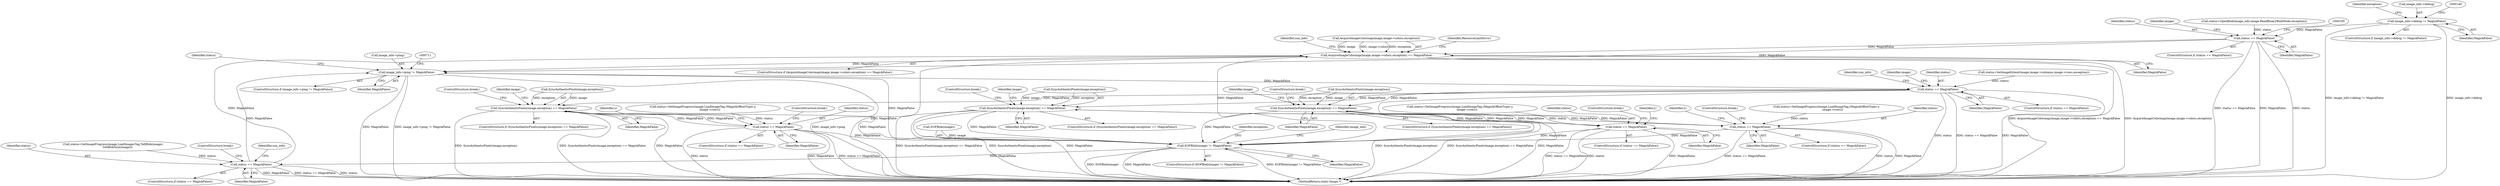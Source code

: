 digraph "0_ImageMagick_1aa0c6dab6dcef4d9bc3571866ae1c1ddbec7d8f@pointer" {
"1000143" [label="(Call,image_info->debug != MagickFalse)"];
"1000182" [label="(Call,status == MagickFalse)"];
"1000438" [label="(Call,AcquireImageColormap(image,image->colors,exception) == MagickFalse)"];
"1000704" [label="(Call,image_info->ping != MagickFalse)"];
"1000729" [label="(Call,status == MagickFalse)"];
"1001109" [label="(Call,SyncAuthenticPixels(image,exception) == MagickFalse)"];
"1001136" [label="(Call,status == MagickFalse)"];
"1001592" [label="(Call,EOFBlob(image) != MagickFalse)"];
"1001673" [label="(Call,status == MagickFalse)"];
"1001268" [label="(Call,SyncAuthenticPixels(image,exception) == MagickFalse)"];
"1001295" [label="(Call,status == MagickFalse)"];
"1001543" [label="(Call,SyncAuthenticPixels(image,exception) == MagickFalse)"];
"1001570" [label="(Call,status == MagickFalse)"];
"1000438" [label="(Call,AcquireImageColormap(image,image->colors,exception) == MagickFalse)"];
"1001295" [label="(Call,status == MagickFalse)"];
"1001269" [label="(Call,SyncAuthenticPixels(image,exception))"];
"1000183" [label="(Identifier,status)"];
"1001598" [label="(Identifier,exception)"];
"1000708" [label="(Identifier,MagickFalse)"];
"1001135" [label="(ControlStructure,if (status == MagickFalse))"];
"1000181" [label="(ControlStructure,if (status == MagickFalse))"];
"1000159" [label="(Identifier,exception)"];
"1001558" [label="(Call,status=SetImageProgress(image,LoadImageTag,(MagickOffsetType) y,\n                image->rows))"];
"1001296" [label="(Identifier,status)"];
"1001552" [label="(Identifier,image)"];
"1001569" [label="(ControlStructure,if (status == MagickFalse))"];
"1001136" [label="(Call,status == MagickFalse)"];
"1001277" [label="(Identifier,image)"];
"1001679" [label="(Identifier,sun_info)"];
"1000447" [label="(Identifier,ResourceLimitError)"];
"1000718" [label="(Identifier,status)"];
"1000704" [label="(Call,image_info->ping != MagickFalse)"];
"1000741" [label="(Identifier,sun_info)"];
"1001593" [label="(Call,EOFBlob(image))"];
"1000734" [label="(Identifier,image)"];
"1001573" [label="(ControlStructure,break;)"];
"1000439" [label="(Call,AcquireImageColormap(image,image->colors,exception))"];
"1001689" [label="(MethodReturn,static Image *)"];
"1001273" [label="(ControlStructure,break;)"];
"1001544" [label="(Call,SyncAuthenticPixels(image,exception))"];
"1001673" [label="(Call,status == MagickFalse)"];
"1001543" [label="(Call,SyncAuthenticPixels(image,exception) == MagickFalse)"];
"1001110" [label="(Call,SyncAuthenticPixels(image,exception))"];
"1001114" [label="(ControlStructure,break;)"];
"1000445" [label="(Identifier,MagickFalse)"];
"1001298" [label="(ControlStructure,break;)"];
"1000451" [label="(Identifier,sun_info)"];
"1000147" [label="(Identifier,MagickFalse)"];
"1001547" [label="(Identifier,MagickFalse)"];
"1001124" [label="(Call,status=SetImageProgress(image,LoadImageTag,(MagickOffsetType) y,\n              image->rows))"];
"1001272" [label="(Identifier,MagickFalse)"];
"1001108" [label="(ControlStructure,if (SyncAuthenticPixels(image,exception) == MagickFalse))"];
"1001674" [label="(Identifier,status)"];
"1001595" [label="(Identifier,MagickFalse)"];
"1001571" [label="(Identifier,status)"];
"1001118" [label="(Identifier,image)"];
"1001113" [label="(Identifier,MagickFalse)"];
"1000182" [label="(Call,status == MagickFalse)"];
"1000187" [label="(Identifier,image)"];
"1001213" [label="(Identifier,y)"];
"1000731" [label="(Identifier,MagickFalse)"];
"1001267" [label="(ControlStructure,if (SyncAuthenticPixels(image,exception) == MagickFalse))"];
"1001572" [label="(Identifier,MagickFalse)"];
"1001591" [label="(ControlStructure,if (EOFBlob(image) != MagickFalse))"];
"1000730" [label="(Identifier,status)"];
"1001548" [label="(ControlStructure,break;)"];
"1000144" [label="(Call,image_info->debug)"];
"1000143" [label="(Call,image_info->debug != MagickFalse)"];
"1000184" [label="(Identifier,MagickFalse)"];
"1001672" [label="(ControlStructure,if (status == MagickFalse))"];
"1000174" [label="(Call,status=OpenBlob(image_info,image,ReadBinaryBlobMode,exception))"];
"1000437" [label="(ControlStructure,if (AcquireImageColormap(image,image->colors,exception) == MagickFalse))"];
"1001570" [label="(Call,status == MagickFalse)"];
"1000729" [label="(Call,status == MagickFalse)"];
"1001663" [label="(Call,status=SetImageProgress(image,LoadImagesTag,TellBlob(image),\n          GetBlobSize(image)))"];
"1001268" [label="(Call,SyncAuthenticPixels(image,exception) == MagickFalse)"];
"1000703" [label="(ControlStructure,if (image_info->ping != MagickFalse))"];
"1001676" [label="(ControlStructure,break;)"];
"1000142" [label="(ControlStructure,if (image_info->debug != MagickFalse))"];
"1001137" [label="(Identifier,status)"];
"1001109" [label="(Call,SyncAuthenticPixels(image,exception) == MagickFalse)"];
"1000728" [label="(ControlStructure,if (status == MagickFalse))"];
"1001675" [label="(Identifier,MagickFalse)"];
"1000705" [label="(Call,image_info->ping)"];
"1001138" [label="(Identifier,MagickFalse)"];
"1000973" [label="(Identifier,y)"];
"1001608" [label="(Identifier,image_info)"];
"1001592" [label="(Call,EOFBlob(image) != MagickFalse)"];
"1001542" [label="(ControlStructure,if (SyncAuthenticPixels(image,exception) == MagickFalse))"];
"1001294" [label="(ControlStructure,if (status == MagickFalse))"];
"1000717" [label="(Call,status=SetImageExtent(image,image->columns,image->rows,exception))"];
"1001283" [label="(Call,status=SetImageProgress(image,LoadImageTag,(MagickOffsetType) y,\n                image->rows))"];
"1001139" [label="(ControlStructure,break;)"];
"1001376" [label="(Identifier,y)"];
"1001297" [label="(Identifier,MagickFalse)"];
"1000143" -> "1000142"  [label="AST: "];
"1000143" -> "1000147"  [label="CFG: "];
"1000144" -> "1000143"  [label="AST: "];
"1000147" -> "1000143"  [label="AST: "];
"1000149" -> "1000143"  [label="CFG: "];
"1000159" -> "1000143"  [label="CFG: "];
"1000143" -> "1001689"  [label="DDG: image_info->debug"];
"1000143" -> "1001689"  [label="DDG: image_info->debug != MagickFalse"];
"1000143" -> "1000182"  [label="DDG: MagickFalse"];
"1000182" -> "1000181"  [label="AST: "];
"1000182" -> "1000184"  [label="CFG: "];
"1000183" -> "1000182"  [label="AST: "];
"1000184" -> "1000182"  [label="AST: "];
"1000187" -> "1000182"  [label="CFG: "];
"1000195" -> "1000182"  [label="CFG: "];
"1000182" -> "1001689"  [label="DDG: status == MagickFalse"];
"1000182" -> "1001689"  [label="DDG: MagickFalse"];
"1000182" -> "1001689"  [label="DDG: status"];
"1000174" -> "1000182"  [label="DDG: status"];
"1000182" -> "1000438"  [label="DDG: MagickFalse"];
"1000182" -> "1000704"  [label="DDG: MagickFalse"];
"1000438" -> "1000437"  [label="AST: "];
"1000438" -> "1000445"  [label="CFG: "];
"1000439" -> "1000438"  [label="AST: "];
"1000445" -> "1000438"  [label="AST: "];
"1000447" -> "1000438"  [label="CFG: "];
"1000451" -> "1000438"  [label="CFG: "];
"1000438" -> "1001689"  [label="DDG: AcquireImageColormap(image,image->colors,exception) == MagickFalse"];
"1000438" -> "1001689"  [label="DDG: MagickFalse"];
"1000438" -> "1001689"  [label="DDG: AcquireImageColormap(image,image->colors,exception)"];
"1000439" -> "1000438"  [label="DDG: image"];
"1000439" -> "1000438"  [label="DDG: image->colors"];
"1000439" -> "1000438"  [label="DDG: exception"];
"1001673" -> "1000438"  [label="DDG: MagickFalse"];
"1001592" -> "1000438"  [label="DDG: MagickFalse"];
"1000438" -> "1000704"  [label="DDG: MagickFalse"];
"1000704" -> "1000703"  [label="AST: "];
"1000704" -> "1000708"  [label="CFG: "];
"1000705" -> "1000704"  [label="AST: "];
"1000708" -> "1000704"  [label="AST: "];
"1000711" -> "1000704"  [label="CFG: "];
"1000718" -> "1000704"  [label="CFG: "];
"1000704" -> "1001689"  [label="DDG: MagickFalse"];
"1000704" -> "1001689"  [label="DDG: image_info->ping"];
"1000704" -> "1001689"  [label="DDG: image_info->ping != MagickFalse"];
"1001673" -> "1000704"  [label="DDG: MagickFalse"];
"1001592" -> "1000704"  [label="DDG: MagickFalse"];
"1000704" -> "1000729"  [label="DDG: MagickFalse"];
"1000729" -> "1000728"  [label="AST: "];
"1000729" -> "1000731"  [label="CFG: "];
"1000730" -> "1000729"  [label="AST: "];
"1000731" -> "1000729"  [label="AST: "];
"1000734" -> "1000729"  [label="CFG: "];
"1000741" -> "1000729"  [label="CFG: "];
"1000729" -> "1001689"  [label="DDG: status"];
"1000729" -> "1001689"  [label="DDG: status == MagickFalse"];
"1000729" -> "1001689"  [label="DDG: MagickFalse"];
"1000717" -> "1000729"  [label="DDG: status"];
"1000729" -> "1001109"  [label="DDG: MagickFalse"];
"1000729" -> "1001268"  [label="DDG: MagickFalse"];
"1000729" -> "1001543"  [label="DDG: MagickFalse"];
"1000729" -> "1001592"  [label="DDG: MagickFalse"];
"1001109" -> "1001108"  [label="AST: "];
"1001109" -> "1001113"  [label="CFG: "];
"1001110" -> "1001109"  [label="AST: "];
"1001113" -> "1001109"  [label="AST: "];
"1001114" -> "1001109"  [label="CFG: "];
"1001118" -> "1001109"  [label="CFG: "];
"1001109" -> "1001689"  [label="DDG: MagickFalse"];
"1001109" -> "1001689"  [label="DDG: SyncAuthenticPixels(image,exception) == MagickFalse"];
"1001109" -> "1001689"  [label="DDG: SyncAuthenticPixels(image,exception)"];
"1001110" -> "1001109"  [label="DDG: image"];
"1001110" -> "1001109"  [label="DDG: exception"];
"1001136" -> "1001109"  [label="DDG: MagickFalse"];
"1001109" -> "1001136"  [label="DDG: MagickFalse"];
"1001109" -> "1001592"  [label="DDG: MagickFalse"];
"1001136" -> "1001135"  [label="AST: "];
"1001136" -> "1001138"  [label="CFG: "];
"1001137" -> "1001136"  [label="AST: "];
"1001138" -> "1001136"  [label="AST: "];
"1001139" -> "1001136"  [label="CFG: "];
"1000973" -> "1001136"  [label="CFG: "];
"1001136" -> "1001689"  [label="DDG: status"];
"1001136" -> "1001689"  [label="DDG: MagickFalse"];
"1001136" -> "1001689"  [label="DDG: status == MagickFalse"];
"1001124" -> "1001136"  [label="DDG: status"];
"1001136" -> "1001592"  [label="DDG: MagickFalse"];
"1001592" -> "1001591"  [label="AST: "];
"1001592" -> "1001595"  [label="CFG: "];
"1001593" -> "1001592"  [label="AST: "];
"1001595" -> "1001592"  [label="AST: "];
"1001598" -> "1001592"  [label="CFG: "];
"1001608" -> "1001592"  [label="CFG: "];
"1001592" -> "1001689"  [label="DDG: EOFBlob(image)"];
"1001592" -> "1001689"  [label="DDG: MagickFalse"];
"1001592" -> "1001689"  [label="DDG: EOFBlob(image) != MagickFalse"];
"1001593" -> "1001592"  [label="DDG: image"];
"1001268" -> "1001592"  [label="DDG: MagickFalse"];
"1001570" -> "1001592"  [label="DDG: MagickFalse"];
"1001543" -> "1001592"  [label="DDG: MagickFalse"];
"1001295" -> "1001592"  [label="DDG: MagickFalse"];
"1001592" -> "1001673"  [label="DDG: MagickFalse"];
"1001673" -> "1001672"  [label="AST: "];
"1001673" -> "1001675"  [label="CFG: "];
"1001674" -> "1001673"  [label="AST: "];
"1001675" -> "1001673"  [label="AST: "];
"1001679" -> "1001673"  [label="CFG: "];
"1001676" -> "1001673"  [label="CFG: "];
"1001673" -> "1001689"  [label="DDG: status == MagickFalse"];
"1001673" -> "1001689"  [label="DDG: status"];
"1001673" -> "1001689"  [label="DDG: MagickFalse"];
"1001663" -> "1001673"  [label="DDG: status"];
"1001268" -> "1001267"  [label="AST: "];
"1001268" -> "1001272"  [label="CFG: "];
"1001269" -> "1001268"  [label="AST: "];
"1001272" -> "1001268"  [label="AST: "];
"1001273" -> "1001268"  [label="CFG: "];
"1001277" -> "1001268"  [label="CFG: "];
"1001268" -> "1001689"  [label="DDG: SyncAuthenticPixels(image,exception) == MagickFalse"];
"1001268" -> "1001689"  [label="DDG: MagickFalse"];
"1001268" -> "1001689"  [label="DDG: SyncAuthenticPixels(image,exception)"];
"1001269" -> "1001268"  [label="DDG: image"];
"1001269" -> "1001268"  [label="DDG: exception"];
"1001295" -> "1001268"  [label="DDG: MagickFalse"];
"1001268" -> "1001295"  [label="DDG: MagickFalse"];
"1001295" -> "1001294"  [label="AST: "];
"1001295" -> "1001297"  [label="CFG: "];
"1001296" -> "1001295"  [label="AST: "];
"1001297" -> "1001295"  [label="AST: "];
"1001298" -> "1001295"  [label="CFG: "];
"1001213" -> "1001295"  [label="CFG: "];
"1001295" -> "1001689"  [label="DDG: status == MagickFalse"];
"1001295" -> "1001689"  [label="DDG: status"];
"1001295" -> "1001689"  [label="DDG: MagickFalse"];
"1001283" -> "1001295"  [label="DDG: status"];
"1001543" -> "1001542"  [label="AST: "];
"1001543" -> "1001547"  [label="CFG: "];
"1001544" -> "1001543"  [label="AST: "];
"1001547" -> "1001543"  [label="AST: "];
"1001548" -> "1001543"  [label="CFG: "];
"1001552" -> "1001543"  [label="CFG: "];
"1001543" -> "1001689"  [label="DDG: SyncAuthenticPixels(image,exception)"];
"1001543" -> "1001689"  [label="DDG: SyncAuthenticPixels(image,exception) == MagickFalse"];
"1001543" -> "1001689"  [label="DDG: MagickFalse"];
"1001544" -> "1001543"  [label="DDG: image"];
"1001544" -> "1001543"  [label="DDG: exception"];
"1001570" -> "1001543"  [label="DDG: MagickFalse"];
"1001543" -> "1001570"  [label="DDG: MagickFalse"];
"1001570" -> "1001569"  [label="AST: "];
"1001570" -> "1001572"  [label="CFG: "];
"1001571" -> "1001570"  [label="AST: "];
"1001572" -> "1001570"  [label="AST: "];
"1001573" -> "1001570"  [label="CFG: "];
"1001376" -> "1001570"  [label="CFG: "];
"1001570" -> "1001689"  [label="DDG: MagickFalse"];
"1001570" -> "1001689"  [label="DDG: status"];
"1001570" -> "1001689"  [label="DDG: status == MagickFalse"];
"1001558" -> "1001570"  [label="DDG: status"];
}

